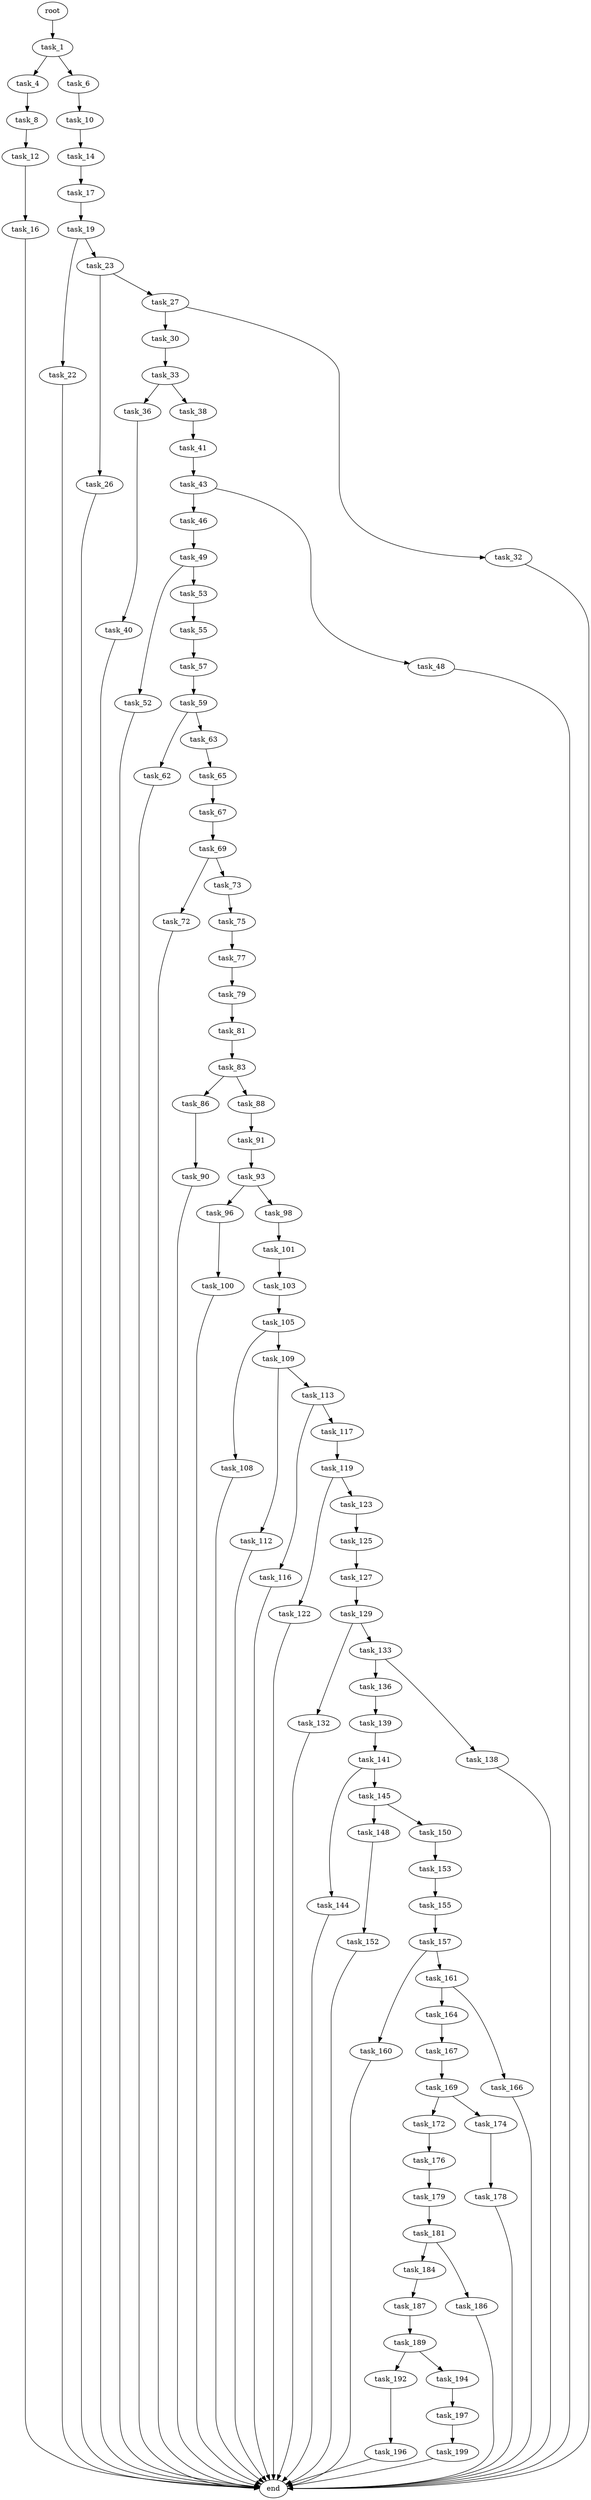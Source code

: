 digraph G {
  root [size="0.000000"];
  task_1 [size="549755813888.000000"];
  task_4 [size="431064521.000000"];
  task_6 [size="28991029248.000000"];
  task_8 [size="134217728000.000000"];
  task_10 [size="326333929083.000000"];
  task_12 [size="911157782.000000"];
  task_14 [size="884716562765.000000"];
  task_16 [size="521899837501.000000"];
  task_17 [size="5016336410.000000"];
  task_19 [size="549755813888.000000"];
  task_22 [size="997234229.000000"];
  task_23 [size="8589934592.000000"];
  task_26 [size="4787180405.000000"];
  task_27 [size="3631750795.000000"];
  task_30 [size="6135752499.000000"];
  task_32 [size="342556228830.000000"];
  task_33 [size="549755813888.000000"];
  task_36 [size="30894653488.000000"];
  task_38 [size="29691354602.000000"];
  task_40 [size="782757789696.000000"];
  task_41 [size="11664271208.000000"];
  task_43 [size="4921084038.000000"];
  task_46 [size="25087078456.000000"];
  task_48 [size="4516693287.000000"];
  task_49 [size="109874034589.000000"];
  task_52 [size="134217728000.000000"];
  task_53 [size="368293445632.000000"];
  task_55 [size="32981003018.000000"];
  task_57 [size="68719476736.000000"];
  task_59 [size="196494663635.000000"];
  task_62 [size="782757789696.000000"];
  task_63 [size="250849949921.000000"];
  task_65 [size="134217728000.000000"];
  task_67 [size="6550648499.000000"];
  task_69 [size="187291449566.000000"];
  task_72 [size="1876539252.000000"];
  task_73 [size="764657768256.000000"];
  task_75 [size="1141385180278.000000"];
  task_77 [size="1073741824000.000000"];
  task_79 [size="8589934592.000000"];
  task_81 [size="1971429761.000000"];
  task_83 [size="16415860196.000000"];
  task_86 [size="28991029248.000000"];
  task_88 [size="7721222209.000000"];
  task_90 [size="13365207820.000000"];
  task_91 [size="549755813888.000000"];
  task_93 [size="1021598883366.000000"];
  task_96 [size="531201906730.000000"];
  task_98 [size="421604025831.000000"];
  task_100 [size="22400990032.000000"];
  task_101 [size="879268754025.000000"];
  task_103 [size="14674612207.000000"];
  task_105 [size="8589934592.000000"];
  task_108 [size="107488418105.000000"];
  task_109 [size="671660165935.000000"];
  task_112 [size="25886448163.000000"];
  task_113 [size="68719476736.000000"];
  task_116 [size="13344673397.000000"];
  task_117 [size="8575918607.000000"];
  task_119 [size="472614240697.000000"];
  task_122 [size="4027157334.000000"];
  task_123 [size="164048430332.000000"];
  task_125 [size="263269083124.000000"];
  task_127 [size="411571140576.000000"];
  task_129 [size="31169440862.000000"];
  task_132 [size="214619833408.000000"];
  task_133 [size="19785993455.000000"];
  task_136 [size="8033334625.000000"];
  task_138 [size="175150633587.000000"];
  task_139 [size="8589934592.000000"];
  task_141 [size="368293445632.000000"];
  task_144 [size="8589934592.000000"];
  task_145 [size="8589934592.000000"];
  task_148 [size="774320090672.000000"];
  task_150 [size="232542648396.000000"];
  task_152 [size="27664449254.000000"];
  task_153 [size="5864463215.000000"];
  task_155 [size="87064869216.000000"];
  task_157 [size="383151917438.000000"];
  task_160 [size="2926525094.000000"];
  task_161 [size="61290982746.000000"];
  task_164 [size="68719476736.000000"];
  task_166 [size="18767913432.000000"];
  task_167 [size="134217728000.000000"];
  task_169 [size="8166327923.000000"];
  task_172 [size="102507409897.000000"];
  task_174 [size="28991029248.000000"];
  task_176 [size="134217728000.000000"];
  task_178 [size="992444375581.000000"];
  task_179 [size="31821051665.000000"];
  task_181 [size="1756593834.000000"];
  task_184 [size="231928233984.000000"];
  task_186 [size="8589934592.000000"];
  task_187 [size="231928233984.000000"];
  task_189 [size="134217728000.000000"];
  task_192 [size="231928233984.000000"];
  task_194 [size="368293445632.000000"];
  task_196 [size="231928233984.000000"];
  task_197 [size="192211936287.000000"];
  task_199 [size="28309424255.000000"];
  end [size="0.000000"];

  root -> task_1 [size="1.000000"];
  task_1 -> task_4 [size="536870912.000000"];
  task_1 -> task_6 [size="536870912.000000"];
  task_4 -> task_8 [size="33554432.000000"];
  task_6 -> task_10 [size="75497472.000000"];
  task_8 -> task_12 [size="209715200.000000"];
  task_10 -> task_14 [size="209715200.000000"];
  task_12 -> task_16 [size="75497472.000000"];
  task_14 -> task_17 [size="536870912.000000"];
  task_16 -> end [size="1.000000"];
  task_17 -> task_19 [size="134217728.000000"];
  task_19 -> task_22 [size="536870912.000000"];
  task_19 -> task_23 [size="536870912.000000"];
  task_22 -> end [size="1.000000"];
  task_23 -> task_26 [size="33554432.000000"];
  task_23 -> task_27 [size="33554432.000000"];
  task_26 -> end [size="1.000000"];
  task_27 -> task_30 [size="134217728.000000"];
  task_27 -> task_32 [size="134217728.000000"];
  task_30 -> task_33 [size="411041792.000000"];
  task_32 -> end [size="1.000000"];
  task_33 -> task_36 [size="536870912.000000"];
  task_33 -> task_38 [size="536870912.000000"];
  task_36 -> task_40 [size="838860800.000000"];
  task_38 -> task_41 [size="75497472.000000"];
  task_40 -> end [size="1.000000"];
  task_41 -> task_43 [size="209715200.000000"];
  task_43 -> task_46 [size="301989888.000000"];
  task_43 -> task_48 [size="301989888.000000"];
  task_46 -> task_49 [size="838860800.000000"];
  task_48 -> end [size="1.000000"];
  task_49 -> task_52 [size="301989888.000000"];
  task_49 -> task_53 [size="301989888.000000"];
  task_52 -> end [size="1.000000"];
  task_53 -> task_55 [size="411041792.000000"];
  task_55 -> task_57 [size="536870912.000000"];
  task_57 -> task_59 [size="134217728.000000"];
  task_59 -> task_62 [size="134217728.000000"];
  task_59 -> task_63 [size="134217728.000000"];
  task_62 -> end [size="1.000000"];
  task_63 -> task_65 [size="411041792.000000"];
  task_65 -> task_67 [size="209715200.000000"];
  task_67 -> task_69 [size="536870912.000000"];
  task_69 -> task_72 [size="536870912.000000"];
  task_69 -> task_73 [size="536870912.000000"];
  task_72 -> end [size="1.000000"];
  task_73 -> task_75 [size="536870912.000000"];
  task_75 -> task_77 [size="679477248.000000"];
  task_77 -> task_79 [size="838860800.000000"];
  task_79 -> task_81 [size="33554432.000000"];
  task_81 -> task_83 [size="33554432.000000"];
  task_83 -> task_86 [size="838860800.000000"];
  task_83 -> task_88 [size="838860800.000000"];
  task_86 -> task_90 [size="75497472.000000"];
  task_88 -> task_91 [size="33554432.000000"];
  task_90 -> end [size="1.000000"];
  task_91 -> task_93 [size="536870912.000000"];
  task_93 -> task_96 [size="679477248.000000"];
  task_93 -> task_98 [size="679477248.000000"];
  task_96 -> task_100 [size="679477248.000000"];
  task_98 -> task_101 [size="301989888.000000"];
  task_100 -> end [size="1.000000"];
  task_101 -> task_103 [size="536870912.000000"];
  task_103 -> task_105 [size="301989888.000000"];
  task_105 -> task_108 [size="33554432.000000"];
  task_105 -> task_109 [size="33554432.000000"];
  task_108 -> end [size="1.000000"];
  task_109 -> task_112 [size="411041792.000000"];
  task_109 -> task_113 [size="411041792.000000"];
  task_112 -> end [size="1.000000"];
  task_113 -> task_116 [size="134217728.000000"];
  task_113 -> task_117 [size="134217728.000000"];
  task_116 -> end [size="1.000000"];
  task_117 -> task_119 [size="411041792.000000"];
  task_119 -> task_122 [size="411041792.000000"];
  task_119 -> task_123 [size="411041792.000000"];
  task_122 -> end [size="1.000000"];
  task_123 -> task_125 [size="209715200.000000"];
  task_125 -> task_127 [size="301989888.000000"];
  task_127 -> task_129 [size="536870912.000000"];
  task_129 -> task_132 [size="33554432.000000"];
  task_129 -> task_133 [size="33554432.000000"];
  task_132 -> end [size="1.000000"];
  task_133 -> task_136 [size="411041792.000000"];
  task_133 -> task_138 [size="411041792.000000"];
  task_136 -> task_139 [size="301989888.000000"];
  task_138 -> end [size="1.000000"];
  task_139 -> task_141 [size="33554432.000000"];
  task_141 -> task_144 [size="411041792.000000"];
  task_141 -> task_145 [size="411041792.000000"];
  task_144 -> end [size="1.000000"];
  task_145 -> task_148 [size="33554432.000000"];
  task_145 -> task_150 [size="33554432.000000"];
  task_148 -> task_152 [size="536870912.000000"];
  task_150 -> task_153 [size="301989888.000000"];
  task_152 -> end [size="1.000000"];
  task_153 -> task_155 [size="134217728.000000"];
  task_155 -> task_157 [size="134217728.000000"];
  task_157 -> task_160 [size="411041792.000000"];
  task_157 -> task_161 [size="411041792.000000"];
  task_160 -> end [size="1.000000"];
  task_161 -> task_164 [size="75497472.000000"];
  task_161 -> task_166 [size="75497472.000000"];
  task_164 -> task_167 [size="134217728.000000"];
  task_166 -> end [size="1.000000"];
  task_167 -> task_169 [size="209715200.000000"];
  task_169 -> task_172 [size="33554432.000000"];
  task_169 -> task_174 [size="33554432.000000"];
  task_172 -> task_176 [size="134217728.000000"];
  task_174 -> task_178 [size="75497472.000000"];
  task_176 -> task_179 [size="209715200.000000"];
  task_178 -> end [size="1.000000"];
  task_179 -> task_181 [size="33554432.000000"];
  task_181 -> task_184 [size="75497472.000000"];
  task_181 -> task_186 [size="75497472.000000"];
  task_184 -> task_187 [size="301989888.000000"];
  task_186 -> end [size="1.000000"];
  task_187 -> task_189 [size="301989888.000000"];
  task_189 -> task_192 [size="209715200.000000"];
  task_189 -> task_194 [size="209715200.000000"];
  task_192 -> task_196 [size="301989888.000000"];
  task_194 -> task_197 [size="411041792.000000"];
  task_196 -> end [size="1.000000"];
  task_197 -> task_199 [size="134217728.000000"];
  task_199 -> end [size="1.000000"];
}
